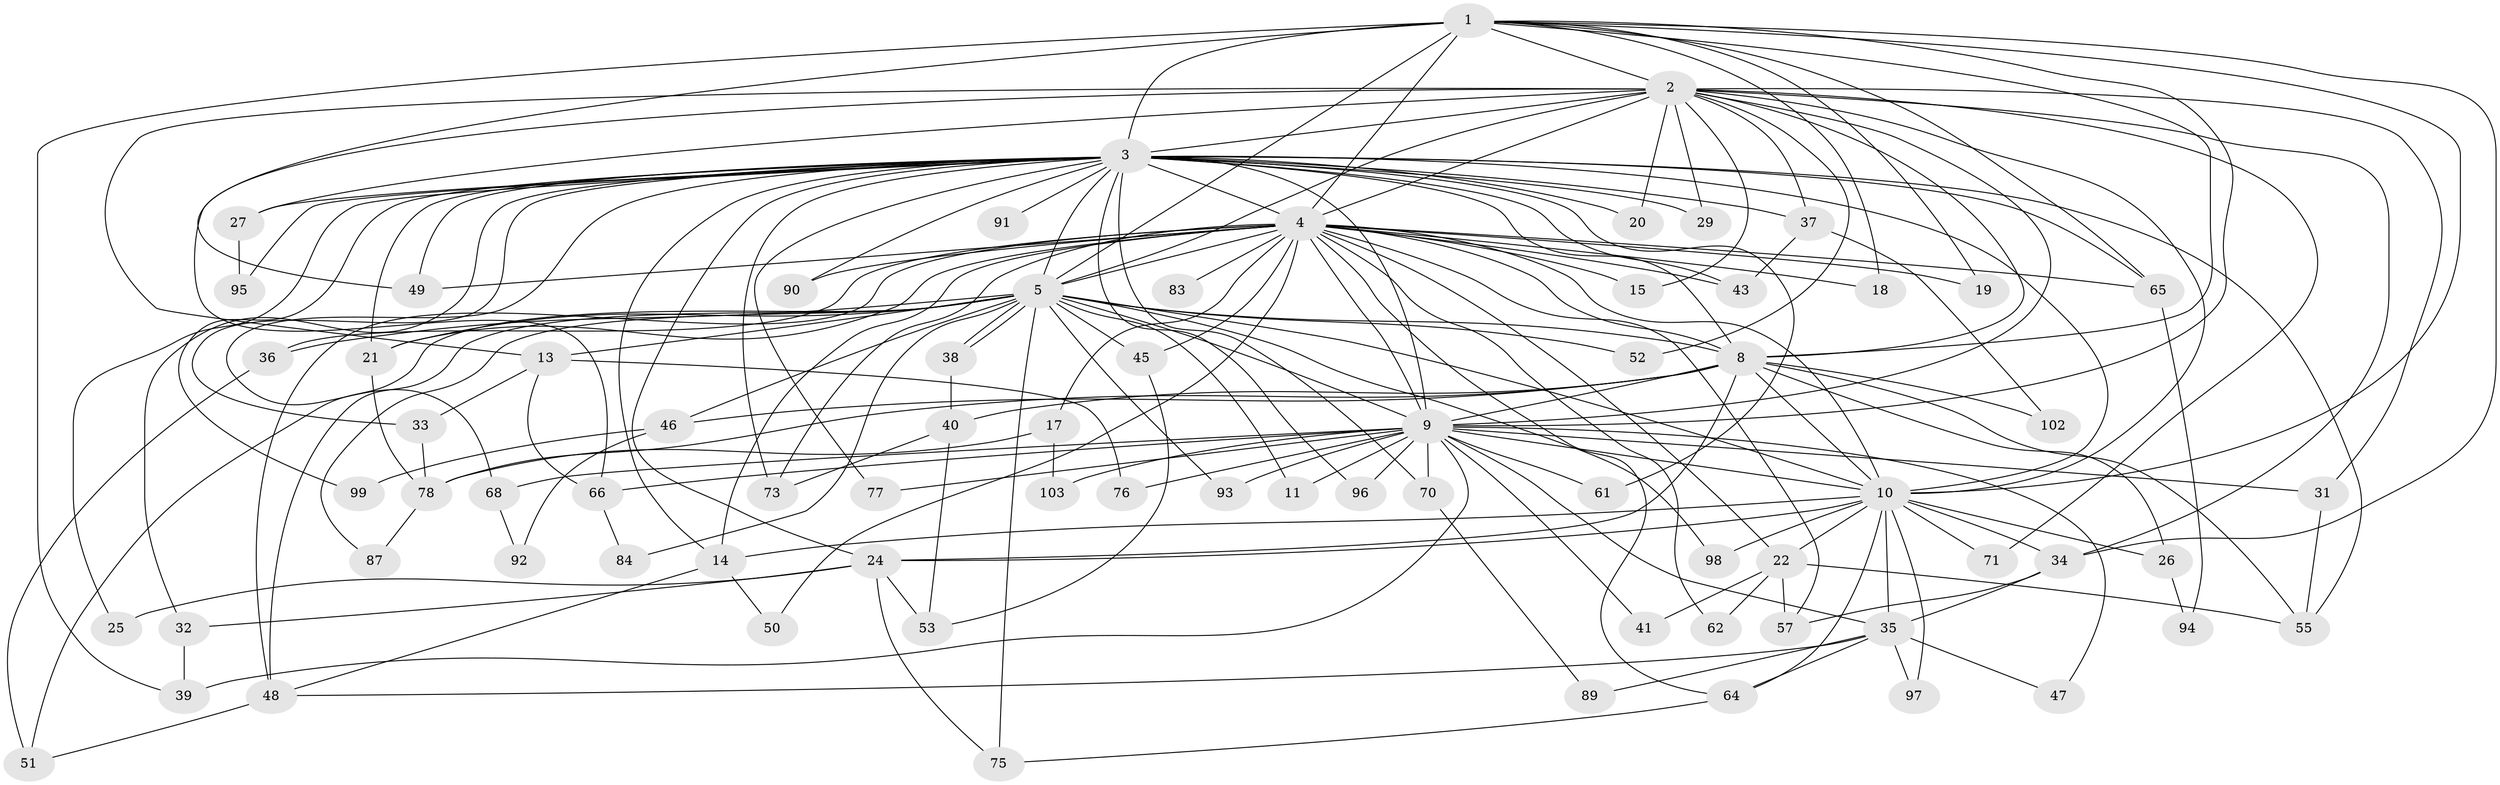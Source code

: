 // Generated by graph-tools (version 1.1) at 2025/51/02/27/25 19:51:42]
// undirected, 75 vertices, 181 edges
graph export_dot {
graph [start="1"]
  node [color=gray90,style=filled];
  1 [super="+30"];
  2 [super="+63"];
  3 [super="+7"];
  4 [super="+6"];
  5 [super="+16"];
  8 [super="+12"];
  9 [super="+44"];
  10 [super="+74"];
  11;
  13 [super="+69"];
  14 [super="+28"];
  15;
  17 [super="+82"];
  18;
  19;
  20;
  21 [super="+23"];
  22 [super="+100"];
  24 [super="+88"];
  25;
  26;
  27;
  29;
  31;
  32;
  33 [super="+80"];
  34 [super="+42"];
  35 [super="+60"];
  36;
  37;
  38;
  39;
  40;
  41;
  43 [super="+54"];
  45;
  46;
  47;
  48 [super="+59"];
  49 [super="+86"];
  50;
  51 [super="+56"];
  52;
  53 [super="+58"];
  55 [super="+67"];
  57 [super="+85"];
  61;
  62;
  64 [super="+72"];
  65 [super="+79"];
  66;
  68;
  70;
  71;
  73 [super="+101"];
  75 [super="+81"];
  76;
  77;
  78;
  83;
  84;
  87;
  89;
  90;
  91;
  92;
  93;
  94;
  95;
  96;
  97;
  98;
  99;
  102;
  103;
  1 -- 2;
  1 -- 3 [weight=2];
  1 -- 4 [weight=2];
  1 -- 5 [weight=2];
  1 -- 8;
  1 -- 9;
  1 -- 10;
  1 -- 18;
  1 -- 19;
  1 -- 34;
  1 -- 39;
  1 -- 49;
  1 -- 65;
  2 -- 3 [weight=2];
  2 -- 4 [weight=2];
  2 -- 5;
  2 -- 8;
  2 -- 9;
  2 -- 10;
  2 -- 13;
  2 -- 15;
  2 -- 20;
  2 -- 27;
  2 -- 29;
  2 -- 31;
  2 -- 37;
  2 -- 52;
  2 -- 66;
  2 -- 71;
  2 -- 34;
  3 -- 4 [weight=4];
  3 -- 5 [weight=2];
  3 -- 8 [weight=2];
  3 -- 9 [weight=2];
  3 -- 10 [weight=2];
  3 -- 21;
  3 -- 24;
  3 -- 25;
  3 -- 27;
  3 -- 29;
  3 -- 32;
  3 -- 55;
  3 -- 65;
  3 -- 90;
  3 -- 91 [weight=2];
  3 -- 96;
  3 -- 68;
  3 -- 70;
  3 -- 77;
  3 -- 14;
  3 -- 20;
  3 -- 95;
  3 -- 33;
  3 -- 99;
  3 -- 37;
  3 -- 43;
  3 -- 61;
  3 -- 73;
  3 -- 49;
  4 -- 5 [weight=2];
  4 -- 8 [weight=2];
  4 -- 9 [weight=2];
  4 -- 10 [weight=2];
  4 -- 17 [weight=2];
  4 -- 18;
  4 -- 22;
  4 -- 36;
  4 -- 48;
  4 -- 49;
  4 -- 50;
  4 -- 64;
  4 -- 65;
  4 -- 73;
  4 -- 14;
  4 -- 15;
  4 -- 19;
  4 -- 83;
  4 -- 21;
  4 -- 90;
  4 -- 45;
  4 -- 62;
  4 -- 43;
  4 -- 57;
  5 -- 8;
  5 -- 9 [weight=2];
  5 -- 10 [weight=2];
  5 -- 11;
  5 -- 13;
  5 -- 36;
  5 -- 38;
  5 -- 38;
  5 -- 45;
  5 -- 46;
  5 -- 51;
  5 -- 84;
  5 -- 87;
  5 -- 93;
  5 -- 98;
  5 -- 52;
  5 -- 21;
  5 -- 48;
  5 -- 75;
  8 -- 9 [weight=2];
  8 -- 10;
  8 -- 40;
  8 -- 78;
  8 -- 102;
  8 -- 26;
  8 -- 46;
  8 -- 55;
  8 -- 24;
  9 -- 10;
  9 -- 11;
  9 -- 31;
  9 -- 35;
  9 -- 41;
  9 -- 47;
  9 -- 66;
  9 -- 68;
  9 -- 70;
  9 -- 76;
  9 -- 77;
  9 -- 93;
  9 -- 96;
  9 -- 103;
  9 -- 61;
  9 -- 39;
  10 -- 22;
  10 -- 24;
  10 -- 26;
  10 -- 34;
  10 -- 35;
  10 -- 64;
  10 -- 71;
  10 -- 97;
  10 -- 98;
  10 -- 14;
  13 -- 33;
  13 -- 76;
  13 -- 66;
  14 -- 48;
  14 -- 50;
  17 -- 103;
  17 -- 78;
  21 -- 78;
  22 -- 41;
  22 -- 57;
  22 -- 62;
  22 -- 55;
  24 -- 25;
  24 -- 32;
  24 -- 53;
  24 -- 75;
  26 -- 94;
  27 -- 95;
  31 -- 55;
  32 -- 39;
  33 -- 78;
  34 -- 57;
  34 -- 35;
  35 -- 47;
  35 -- 97;
  35 -- 48;
  35 -- 89;
  35 -- 64;
  36 -- 51;
  37 -- 43;
  37 -- 102;
  38 -- 40;
  40 -- 73;
  40 -- 53;
  45 -- 53;
  46 -- 92;
  46 -- 99;
  48 -- 51;
  64 -- 75;
  65 -- 94;
  66 -- 84;
  68 -- 92;
  70 -- 89;
  78 -- 87;
}
